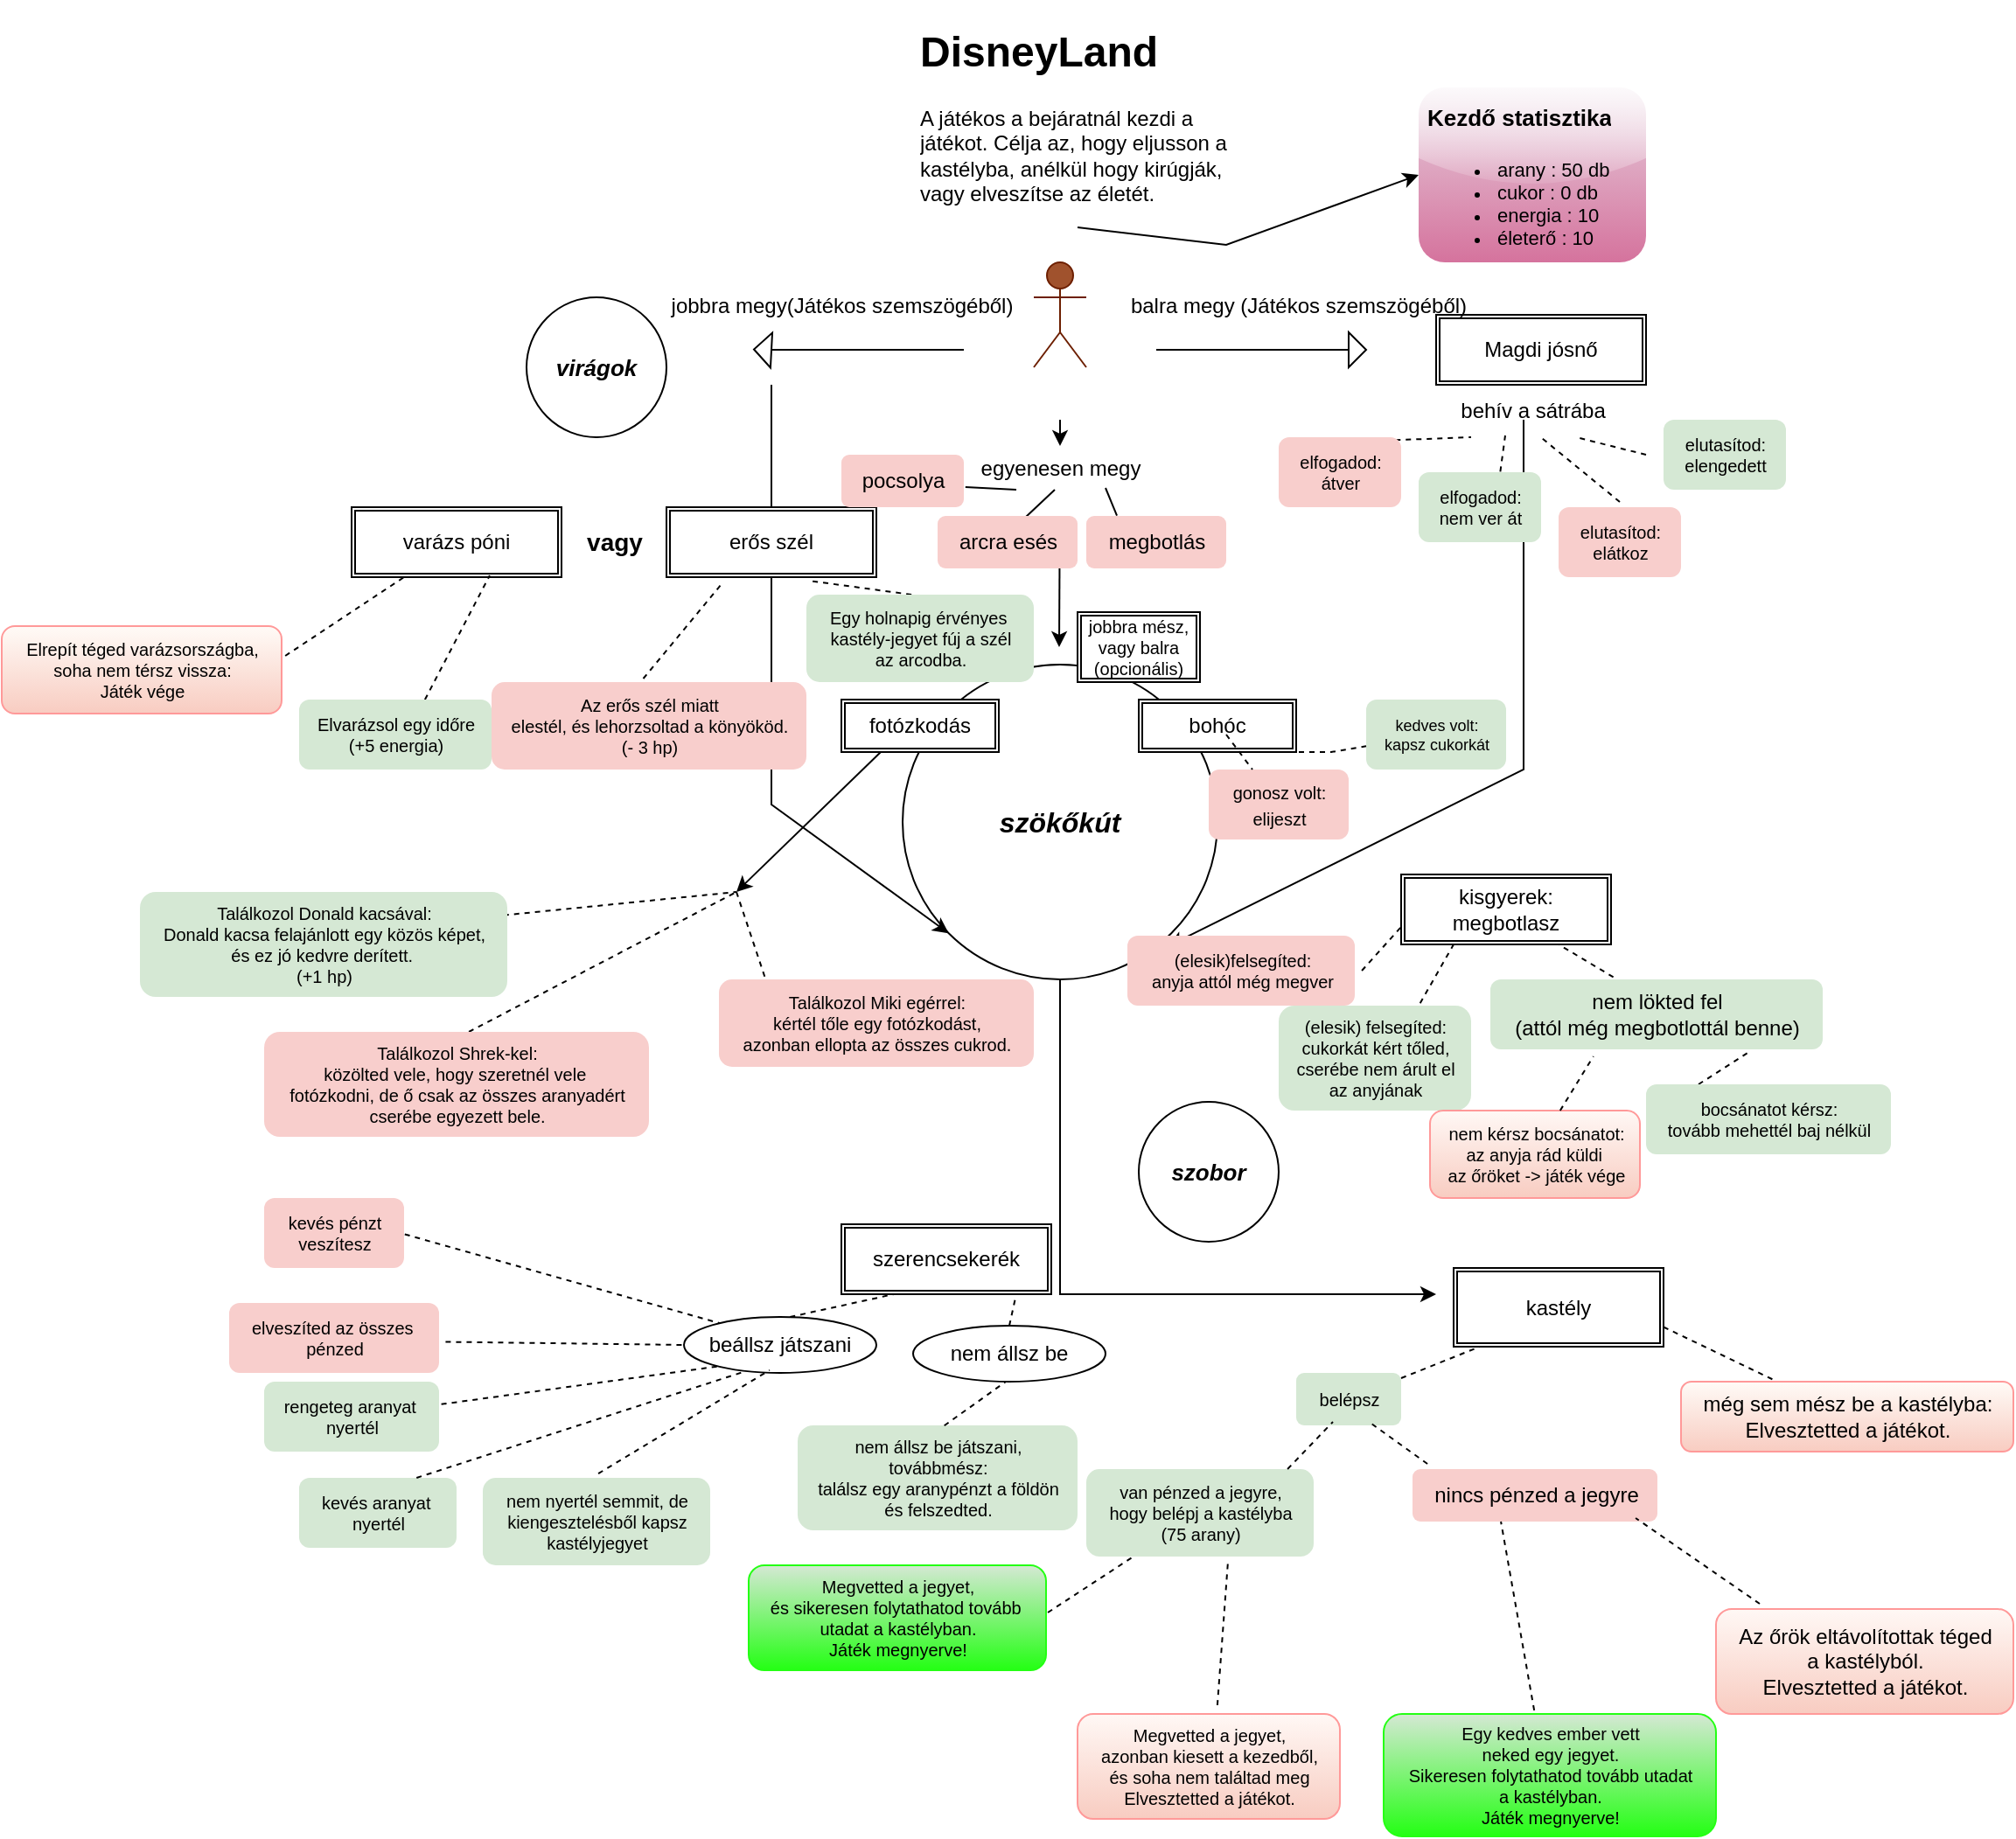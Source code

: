 <mxfile version="22.0.8" type="github">
  <diagram name="1 oldal" id="SZkVGr4VHI8cuYks12D8">
    <mxGraphModel dx="2049" dy="1114" grid="1" gridSize="10" guides="1" tooltips="1" connect="1" arrows="1" fold="1" page="1" pageScale="1" pageWidth="827" pageHeight="1169" math="0" shadow="0">
      <root>
        <mxCell id="0" />
        <mxCell id="1" parent="0" />
        <mxCell id="VQEg4Eyufkacg4ii3oWg-2" value="&lt;div&gt;&lt;i&gt;&lt;b&gt;kezdőpont&lt;/b&gt;&lt;/i&gt;&lt;/div&gt;&lt;div&gt;&lt;i&gt;&lt;b&gt;&lt;br&gt;&lt;/b&gt;&lt;/i&gt;&lt;/div&gt;" style="shape=umlActor;verticalLabelPosition=bottom;verticalAlign=top;html=1;outlineConnect=0;fillColor=#a0522d;strokeColor=#6D1F00;fontColor=#ffffff;" parent="1" vertex="1">
          <mxGeometry x="820" y="160" width="30" height="60" as="geometry" />
        </mxCell>
        <mxCell id="VQEg4Eyufkacg4ii3oWg-5" value="" style="endArrow=none;html=1;rounded=0;" parent="1" source="VQEg4Eyufkacg4ii3oWg-10" edge="1">
          <mxGeometry width="50" height="50" relative="1" as="geometry">
            <mxPoint x="890" y="210" as="sourcePoint" />
            <mxPoint x="1000" y="210" as="targetPoint" />
          </mxGeometry>
        </mxCell>
        <mxCell id="VQEg4Eyufkacg4ii3oWg-6" value="" style="endArrow=none;html=1;rounded=0;" parent="1" source="VQEg4Eyufkacg4ii3oWg-8" edge="1">
          <mxGeometry width="50" height="50" relative="1" as="geometry">
            <mxPoint x="670" y="210" as="sourcePoint" />
            <mxPoint x="780" y="210" as="targetPoint" />
          </mxGeometry>
        </mxCell>
        <mxCell id="VQEg4Eyufkacg4ii3oWg-9" value="" style="endArrow=none;html=1;rounded=0;" parent="1" target="VQEg4Eyufkacg4ii3oWg-8" edge="1">
          <mxGeometry width="50" height="50" relative="1" as="geometry">
            <mxPoint x="670" y="210" as="sourcePoint" />
            <mxPoint x="780" y="210" as="targetPoint" />
          </mxGeometry>
        </mxCell>
        <mxCell id="VQEg4Eyufkacg4ii3oWg-8" value="" style="triangle;whiteSpace=wrap;html=1;rotation=-177;" parent="1" vertex="1">
          <mxGeometry x="660" y="200" width="10" height="20" as="geometry" />
        </mxCell>
        <mxCell id="VQEg4Eyufkacg4ii3oWg-11" value="" style="endArrow=none;html=1;rounded=0;" parent="1" target="VQEg4Eyufkacg4ii3oWg-10" edge="1">
          <mxGeometry width="50" height="50" relative="1" as="geometry">
            <mxPoint x="890" y="210" as="sourcePoint" />
            <mxPoint x="1000" y="210" as="targetPoint" />
          </mxGeometry>
        </mxCell>
        <mxCell id="VQEg4Eyufkacg4ii3oWg-10" value="" style="triangle;whiteSpace=wrap;html=1;rotation=-180;direction=west;" parent="1" vertex="1">
          <mxGeometry x="1000" y="200" width="10" height="20" as="geometry" />
        </mxCell>
        <mxCell id="VQEg4Eyufkacg4ii3oWg-12" value="" style="endArrow=classic;html=1;rounded=0;" parent="1" source="VQEg4Eyufkacg4ii3oWg-38" edge="1">
          <mxGeometry width="50" height="50" relative="1" as="geometry">
            <mxPoint x="835" y="250" as="sourcePoint" />
            <mxPoint x="834.5" y="380" as="targetPoint" />
          </mxGeometry>
        </mxCell>
        <mxCell id="VQEg4Eyufkacg4ii3oWg-13" value="&lt;b&gt;&lt;i&gt;&lt;font style=&quot;font-size: 16px;&quot;&gt;szökőkút&lt;/font&gt;&lt;/i&gt;&lt;/b&gt;" style="ellipse;whiteSpace=wrap;html=1;aspect=fixed;" parent="1" vertex="1">
          <mxGeometry x="745" y="390" width="180" height="180" as="geometry" />
        </mxCell>
        <mxCell id="VQEg4Eyufkacg4ii3oWg-16" value="Magdi jósnő" style="shape=ext;double=1;rounded=0;whiteSpace=wrap;html=1;" parent="1" vertex="1">
          <mxGeometry x="1050" y="190" width="120" height="40" as="geometry" />
        </mxCell>
        <mxCell id="VQEg4Eyufkacg4ii3oWg-18" value="" style="endArrow=classic;html=1;rounded=0;fontSize=30;entryX=0;entryY=1;entryDx=0;entryDy=0;" parent="1" target="VQEg4Eyufkacg4ii3oWg-13" edge="1">
          <mxGeometry width="50" height="50" relative="1" as="geometry">
            <mxPoint x="670" y="230" as="sourcePoint" />
            <mxPoint x="660" y="450" as="targetPoint" />
            <Array as="points">
              <mxPoint x="670" y="470" />
            </Array>
          </mxGeometry>
        </mxCell>
        <mxCell id="VQEg4Eyufkacg4ii3oWg-20" value="" style="endArrow=classic;html=1;rounded=0;entryX=0.844;entryY=0.894;entryDx=0;entryDy=0;entryPerimeter=0;" parent="1" target="VQEg4Eyufkacg4ii3oWg-13" edge="1">
          <mxGeometry width="50" height="50" relative="1" as="geometry">
            <mxPoint x="1100" y="250" as="sourcePoint" />
            <mxPoint x="870" y="420" as="targetPoint" />
            <Array as="points">
              <mxPoint x="1100" y="450" />
            </Array>
          </mxGeometry>
        </mxCell>
        <mxCell id="VQEg4Eyufkacg4ii3oWg-22" value="" style="endArrow=classic;html=1;rounded=0;exitX=0.5;exitY=1;exitDx=0;exitDy=0;" parent="1" source="VQEg4Eyufkacg4ii3oWg-13" edge="1">
          <mxGeometry width="50" height="50" relative="1" as="geometry">
            <mxPoint x="820" y="470" as="sourcePoint" />
            <mxPoint x="1050" y="750" as="targetPoint" />
            <Array as="points">
              <mxPoint x="835" y="750" />
            </Array>
          </mxGeometry>
        </mxCell>
        <mxCell id="VQEg4Eyufkacg4ii3oWg-23" value="szerencsekerék" style="shape=ext;double=1;rounded=0;whiteSpace=wrap;html=1;" parent="1" vertex="1">
          <mxGeometry x="710" y="710" width="120" height="40" as="geometry" />
        </mxCell>
        <mxCell id="VQEg4Eyufkacg4ii3oWg-27" value="kastély" style="shape=ext;double=1;rounded=0;whiteSpace=wrap;html=1;" parent="1" vertex="1">
          <mxGeometry x="1060" y="735" width="120" height="45" as="geometry" />
        </mxCell>
        <mxCell id="VQEg4Eyufkacg4ii3oWg-29" value="fotózkodás" style="shape=ext;double=1;rounded=0;whiteSpace=wrap;html=1;" parent="1" vertex="1">
          <mxGeometry x="710" y="410" width="90" height="30" as="geometry" />
        </mxCell>
        <mxCell id="VQEg4Eyufkacg4ii3oWg-30" value="bohóc" style="shape=ext;double=1;rounded=0;whiteSpace=wrap;html=1;" parent="1" vertex="1">
          <mxGeometry x="880" y="410" width="90" height="30" as="geometry" />
        </mxCell>
        <mxCell id="VQEg4Eyufkacg4ii3oWg-32" value="kisgyerek:&lt;br&gt;megbotlasz" style="shape=ext;double=1;rounded=0;whiteSpace=wrap;html=1;" parent="1" vertex="1">
          <mxGeometry x="1030" y="510" width="120" height="40" as="geometry" />
        </mxCell>
        <mxCell id="VQEg4Eyufkacg4ii3oWg-33" value="&lt;b&gt;&lt;i&gt;&lt;font style=&quot;font-size: 13px;&quot;&gt;szobor&lt;/font&gt;&lt;/i&gt;&lt;/b&gt;" style="ellipse;whiteSpace=wrap;html=1;aspect=fixed;" parent="1" vertex="1">
          <mxGeometry x="880" y="640" width="80" height="80" as="geometry" />
        </mxCell>
        <mxCell id="VQEg4Eyufkacg4ii3oWg-34" value="varázs póni" style="shape=ext;double=1;rounded=0;whiteSpace=wrap;html=1;" parent="1" vertex="1">
          <mxGeometry x="430" y="300" width="120" height="40" as="geometry" />
        </mxCell>
        <mxCell id="VQEg4Eyufkacg4ii3oWg-35" value="balra megy (Játékos szemszögéből)" style="text;html=1;align=center;verticalAlign=middle;resizable=0;points=[];autosize=1;strokeColor=none;fillColor=none;" parent="1" vertex="1">
          <mxGeometry x="861" y="170" width="220" height="30" as="geometry" />
        </mxCell>
        <mxCell id="VQEg4Eyufkacg4ii3oWg-37" value="jobbra megy(Játékos szemszögéből)" style="text;html=1;align=center;verticalAlign=middle;resizable=0;points=[];autosize=1;strokeColor=none;fillColor=none;" parent="1" vertex="1">
          <mxGeometry x="595" y="170" width="230" height="30" as="geometry" />
        </mxCell>
        <mxCell id="VQEg4Eyufkacg4ii3oWg-39" value="" style="endArrow=classic;html=1;rounded=0;" parent="1" target="VQEg4Eyufkacg4ii3oWg-38" edge="1">
          <mxGeometry width="50" height="50" relative="1" as="geometry">
            <mxPoint x="835" y="250" as="sourcePoint" />
            <mxPoint x="834.5" y="380" as="targetPoint" />
          </mxGeometry>
        </mxCell>
        <mxCell id="VQEg4Eyufkacg4ii3oWg-38" value="&lt;div&gt;egyenesen megy&lt;/div&gt;&lt;div&gt;&lt;br&gt;&lt;/div&gt;" style="text;html=1;align=center;verticalAlign=middle;resizable=0;points=[];autosize=1;strokeColor=none;fillColor=none;" parent="1" vertex="1">
          <mxGeometry x="775" y="265" width="120" height="40" as="geometry" />
        </mxCell>
        <mxCell id="VQEg4Eyufkacg4ii3oWg-40" value="&lt;div&gt;behív a sátrába&lt;/div&gt;" style="text;html=1;align=center;verticalAlign=middle;resizable=0;points=[];autosize=1;strokeColor=none;fillColor=none;" parent="1" vertex="1">
          <mxGeometry x="1050" y="230" width="110" height="30" as="geometry" />
        </mxCell>
        <mxCell id="VQEg4Eyufkacg4ii3oWg-41" value="" style="endArrow=none;dashed=1;html=1;rounded=0;exitX=0.695;exitY=0.058;exitDx=0;exitDy=0;exitPerimeter=0;" parent="1" source="VQEg4Eyufkacg4ii3oWg-45" edge="1">
          <mxGeometry width="50" height="50" relative="1" as="geometry">
            <mxPoint x="1050" y="280" as="sourcePoint" />
            <mxPoint x="1070" y="260" as="targetPoint" />
          </mxGeometry>
        </mxCell>
        <mxCell id="VQEg4Eyufkacg4ii3oWg-42" value="" style="endArrow=none;dashed=1;html=1;rounded=0;entryX=0.658;entryY=1.033;entryDx=0;entryDy=0;entryPerimeter=0;" parent="1" edge="1">
          <mxGeometry width="50" height="50" relative="1" as="geometry">
            <mxPoint x="1170" y="270" as="sourcePoint" />
            <mxPoint x="1130" y="260" as="targetPoint" />
          </mxGeometry>
        </mxCell>
        <mxCell id="VQEg4Eyufkacg4ii3oWg-43" value="" style="endArrow=none;dashed=1;html=1;rounded=0;entryX=0.533;entryY=0.967;entryDx=0;entryDy=0;entryPerimeter=0;exitX=0.5;exitY=-0.075;exitDx=0;exitDy=0;exitPerimeter=0;" parent="1" source="mEzDhjuTcP2UeNapwm7h-10" target="VQEg4Eyufkacg4ii3oWg-40" edge="1">
          <mxGeometry width="50" height="50" relative="1" as="geometry">
            <mxPoint x="1140" y="290" as="sourcePoint" />
            <mxPoint x="1140" y="270" as="targetPoint" />
          </mxGeometry>
        </mxCell>
        <mxCell id="VQEg4Eyufkacg4ii3oWg-44" value="" style="endArrow=none;dashed=1;html=1;rounded=0;entryX=0.533;entryY=0.967;entryDx=0;entryDy=0;entryPerimeter=0;exitX=0.667;exitY=-0.008;exitDx=0;exitDy=0;exitPerimeter=0;" parent="1" source="VQEg4Eyufkacg4ii3oWg-46" edge="1">
          <mxGeometry width="50" height="50" relative="1" as="geometry">
            <mxPoint x="1090.5" y="290" as="sourcePoint" />
            <mxPoint x="1089.5" y="259" as="targetPoint" />
          </mxGeometry>
        </mxCell>
        <mxCell id="VQEg4Eyufkacg4ii3oWg-45" value="&lt;div style=&quot;font-size: 10px;&quot;&gt;elfogadod:&lt;/div&gt;&lt;div style=&quot;font-size: 10px;&quot;&gt;átver&lt;br style=&quot;font-size: 10px;&quot;&gt;&lt;/div&gt;" style="text;html=1;align=center;verticalAlign=middle;resizable=0;points=[];autosize=1;strokeColor=none;fillColor=#f8cecc;fontSize=10;rounded=1;" parent="1" vertex="1">
          <mxGeometry x="960" y="260" width="70" height="40" as="geometry" />
        </mxCell>
        <mxCell id="VQEg4Eyufkacg4ii3oWg-46" value="&lt;div style=&quot;font-size: 10px;&quot;&gt;elfogadod:&lt;/div&gt;&lt;div style=&quot;font-size: 10px;&quot;&gt;nem ver át&lt;br style=&quot;font-size: 10px;&quot;&gt;&lt;/div&gt;" style="text;html=1;align=center;verticalAlign=middle;resizable=0;points=[];autosize=1;strokeColor=none;fillColor=#d5e8d4;fontSize=10;fillStyle=auto;gradientColor=none;rounded=1;glass=0;shadow=0;" parent="1" vertex="1">
          <mxGeometry x="1040" y="280" width="70" height="40" as="geometry" />
        </mxCell>
        <mxCell id="VQEg4Eyufkacg4ii3oWg-49" value="&lt;div style=&quot;font-size: 10px;&quot;&gt;elutasítod:&lt;/div&gt;&lt;div style=&quot;font-size: 10px;&quot;&gt;elengedett&lt;/div&gt;" style="text;html=1;align=center;verticalAlign=middle;resizable=0;points=[];autosize=1;strokeColor=none;fillColor=#d5e8d4;fontSize=10;rounded=1;" parent="1" vertex="1">
          <mxGeometry x="1180" y="250" width="70" height="40" as="geometry" />
        </mxCell>
        <mxCell id="RfejrbbT5hm9Z-tXLrb4-1" value="&lt;font style=&quot;font-size: 10px;&quot;&gt;gonosz volt:&lt;br&gt;elijeszt&lt;/font&gt;" style="text;html=1;align=center;verticalAlign=middle;resizable=0;points=[];autosize=1;strokeColor=none;fillColor=#f8cecc;rounded=1;" parent="1" vertex="1">
          <mxGeometry x="920" y="450" width="80" height="40" as="geometry" />
        </mxCell>
        <mxCell id="RfejrbbT5hm9Z-tXLrb4-3" value="kedves volt:&lt;br style=&quot;font-size: 9px;&quot;&gt;kapsz cukorkát" style="text;html=1;align=center;verticalAlign=middle;resizable=0;points=[];autosize=1;strokeColor=none;fillColor=#d5e8d4;fontSize=9;rounded=1;" parent="1" vertex="1">
          <mxGeometry x="1010" y="410" width="80" height="40" as="geometry" />
        </mxCell>
        <mxCell id="RfejrbbT5hm9Z-tXLrb4-7" value="" style="endArrow=none;dashed=1;html=1;rounded=0;" parent="1" target="RfejrbbT5hm9Z-tXLrb4-1" edge="1">
          <mxGeometry width="50" height="50" relative="1" as="geometry">
            <mxPoint x="930" y="430" as="sourcePoint" />
            <mxPoint x="980" y="380" as="targetPoint" />
          </mxGeometry>
        </mxCell>
        <mxCell id="RfejrbbT5hm9Z-tXLrb4-8" value="" style="endArrow=none;dashed=1;html=1;rounded=0;exitX=0.75;exitY=1;exitDx=0;exitDy=0;" parent="1" source="VQEg4Eyufkacg4ii3oWg-30" target="RfejrbbT5hm9Z-tXLrb4-3" edge="1">
          <mxGeometry width="50" height="50" relative="1" as="geometry">
            <mxPoint x="940" y="440" as="sourcePoint" />
            <mxPoint x="942" y="450" as="targetPoint" />
            <Array as="points">
              <mxPoint x="990" y="440" />
            </Array>
          </mxGeometry>
        </mxCell>
        <mxCell id="RfejrbbT5hm9Z-tXLrb4-10" value="" style="endArrow=none;dashed=1;html=1;rounded=0;exitX=0.735;exitY=-0.023;exitDx=0;exitDy=0;exitPerimeter=0;" parent="1" source="RfejrbbT5hm9Z-tXLrb4-12" edge="1">
          <mxGeometry width="50" height="50" relative="1" as="geometry">
            <mxPoint x="1050" y="570" as="sourcePoint" />
            <mxPoint x="1060" y="550" as="targetPoint" />
          </mxGeometry>
        </mxCell>
        <mxCell id="RfejrbbT5hm9Z-tXLrb4-12" value="&lt;font style=&quot;font-size: 10px;&quot;&gt;(elesik) felsegíted:&lt;br style=&quot;font-size: 10px;&quot;&gt;cukorkát kért tőled,&lt;br style=&quot;font-size: 10px;&quot;&gt;cserébe nem árult el&lt;br style=&quot;font-size: 10px;&quot;&gt;az anyjának&lt;br style=&quot;font-size: 10px;&quot;&gt;&lt;/font&gt;" style="text;html=1;align=center;verticalAlign=middle;resizable=0;points=[];autosize=1;strokeColor=none;fillColor=#d5e8d4;rounded=1;fontSize=10;" parent="1" vertex="1">
          <mxGeometry x="960" y="585" width="110" height="60" as="geometry" />
        </mxCell>
        <mxCell id="ZeIe9nPfyKFeGoANkGUT-1" value="&lt;font style=&quot;font-size: 10px;&quot;&gt;(elesik)felsegíted:&lt;br style=&quot;font-size: 10px;&quot;&gt;anyja attól még megver&lt;/font&gt;" style="text;html=1;align=center;verticalAlign=middle;resizable=0;points=[];autosize=1;strokeColor=none;fillColor=#f8cecc;rounded=1;fontSize=10;" parent="1" vertex="1">
          <mxGeometry x="873.5" y="545" width="130" height="40" as="geometry" />
        </mxCell>
        <mxCell id="ZeIe9nPfyKFeGoANkGUT-3" value="nem lökted fel&lt;br&gt;(attól még megbotlottál benne)" style="text;html=1;align=center;verticalAlign=middle;resizable=0;points=[];autosize=1;strokeColor=none;fillColor=#d5e8d4;rounded=1;" parent="1" vertex="1">
          <mxGeometry x="1081" y="570" width="190" height="40" as="geometry" />
        </mxCell>
        <mxCell id="ZeIe9nPfyKFeGoANkGUT-4" value="" style="endArrow=none;dashed=1;html=1;rounded=0;exitX=0.37;exitY=-0.033;exitDx=0;exitDy=0;exitPerimeter=0;entryX=0.75;entryY=1;entryDx=0;entryDy=0;" parent="1" source="ZeIe9nPfyKFeGoANkGUT-3" target="VQEg4Eyufkacg4ii3oWg-32" edge="1">
          <mxGeometry width="50" height="50" relative="1" as="geometry">
            <mxPoint x="1060" y="580" as="sourcePoint" />
            <mxPoint x="1070" y="560" as="targetPoint" />
          </mxGeometry>
        </mxCell>
        <mxCell id="ZeIe9nPfyKFeGoANkGUT-5" value="" style="endArrow=none;dashed=1;html=1;rounded=0;exitX=1.031;exitY=0.5;exitDx=0;exitDy=0;exitPerimeter=0;entryX=0;entryY=0.75;entryDx=0;entryDy=0;" parent="1" source="ZeIe9nPfyKFeGoANkGUT-1" target="VQEg4Eyufkacg4ii3oWg-32" edge="1">
          <mxGeometry width="50" height="50" relative="1" as="geometry">
            <mxPoint x="1157" y="579" as="sourcePoint" />
            <mxPoint x="1130" y="560" as="targetPoint" />
          </mxGeometry>
        </mxCell>
        <mxCell id="ZeIe9nPfyKFeGoANkGUT-6" value="" style="endArrow=none;dashed=1;html=1;rounded=0;entryX=0.78;entryY=1.033;entryDx=0;entryDy=0;entryPerimeter=0;" parent="1" target="ZeIe9nPfyKFeGoANkGUT-3" edge="1">
          <mxGeometry width="50" height="50" relative="1" as="geometry">
            <mxPoint x="1200" y="630" as="sourcePoint" />
            <mxPoint x="1130" y="560" as="targetPoint" />
          </mxGeometry>
        </mxCell>
        <mxCell id="ZeIe9nPfyKFeGoANkGUT-7" value="bocsánatot kérsz:&lt;br style=&quot;font-size: 10px;&quot;&gt;tovább mehettél baj nélkül" style="text;html=1;align=center;verticalAlign=middle;resizable=0;points=[];autosize=1;strokeColor=none;fillColor=#d5e8d4;fontSize=10;rounded=1;" parent="1" vertex="1">
          <mxGeometry x="1170" y="630" width="140" height="40" as="geometry" />
        </mxCell>
        <mxCell id="ZeIe9nPfyKFeGoANkGUT-9" value="nem kérsz bocsánatot:&lt;br style=&quot;font-size: 10px;&quot;&gt;az anyja rád küldi&amp;nbsp;&lt;br style=&quot;font-size: 10px;&quot;&gt;az őröket -&amp;gt; játék vége" style="text;html=1;align=center;verticalAlign=middle;resizable=0;points=[];autosize=1;strokeColor=#FF9999;fillColor=#F8CCC1;fontSize=10;rounded=1;gradientColor=#FFF8F5;gradientDirection=north;strokeWidth=1;" parent="1" vertex="1">
          <mxGeometry x="1046.5" y="645" width="120" height="50" as="geometry" />
        </mxCell>
        <mxCell id="ZeIe9nPfyKFeGoANkGUT-10" value="" style="endArrow=none;dashed=1;html=1;rounded=0;entryX=0.31;entryY=1.1;entryDx=0;entryDy=0;entryPerimeter=0;exitX=0.62;exitY=0;exitDx=0;exitDy=0;exitPerimeter=0;" parent="1" source="ZeIe9nPfyKFeGoANkGUT-9" target="ZeIe9nPfyKFeGoANkGUT-3" edge="1">
          <mxGeometry width="50" height="50" relative="1" as="geometry">
            <mxPoint x="1210" y="640" as="sourcePoint" />
            <mxPoint x="1198" y="611" as="targetPoint" />
          </mxGeometry>
        </mxCell>
        <mxCell id="mEzDhjuTcP2UeNapwm7h-1" value="kevés pénzt&lt;br&gt;veszítesz" style="text;html=1;align=center;verticalAlign=middle;resizable=0;points=[];autosize=1;strokeColor=none;fillColor=#f8cecc;fontSize=10;rounded=1;" parent="1" vertex="1">
          <mxGeometry x="380" y="695" width="80" height="40" as="geometry" />
        </mxCell>
        <mxCell id="mEzDhjuTcP2UeNapwm7h-2" value="elveszíted az összes&amp;nbsp;&lt;br&gt;pénzed" style="text;html=1;align=center;verticalAlign=middle;resizable=0;points=[];autosize=1;strokeColor=none;fillColor=#f8cecc;fontSize=10;rounded=1;" parent="1" vertex="1">
          <mxGeometry x="360" y="755" width="120" height="40" as="geometry" />
        </mxCell>
        <mxCell id="mEzDhjuTcP2UeNapwm7h-3" value="nem állsz be játszani,&lt;br style=&quot;font-size: 10px;&quot;&gt;továbbmész:&lt;br style=&quot;font-size: 10px;&quot;&gt;találsz egy aranypénzt a földön&lt;br style=&quot;font-size: 10px;&quot;&gt;és felszedted." style="text;html=1;align=center;verticalAlign=middle;resizable=0;points=[];autosize=1;strokeColor=none;fillColor=#d5e8d4;fontSize=10;rounded=1;" parent="1" vertex="1">
          <mxGeometry x="685" y="825" width="160" height="60" as="geometry" />
        </mxCell>
        <mxCell id="mEzDhjuTcP2UeNapwm7h-4" value="" style="endArrow=none;dashed=1;html=1;rounded=0;exitX=1.005;exitY=0.518;exitDx=0;exitDy=0;exitPerimeter=0;entryX=0.186;entryY=0.112;entryDx=0;entryDy=0;entryPerimeter=0;" parent="1" source="mEzDhjuTcP2UeNapwm7h-1" edge="1" target="6HmCGZH6WjF-qbQaToqf-12">
          <mxGeometry width="50" height="50" relative="1" as="geometry">
            <mxPoint x="660" y="782.5" as="sourcePoint" />
            <mxPoint x="710" y="732.5" as="targetPoint" />
          </mxGeometry>
        </mxCell>
        <mxCell id="mEzDhjuTcP2UeNapwm7h-5" value="" style="endArrow=none;dashed=1;html=1;rounded=0;entryX=0;entryY=0.5;entryDx=0;entryDy=0;exitX=1.031;exitY=0.556;exitDx=0;exitDy=0;exitPerimeter=0;" parent="1" source="mEzDhjuTcP2UeNapwm7h-2" edge="1" target="6HmCGZH6WjF-qbQaToqf-12">
          <mxGeometry width="50" height="50" relative="1" as="geometry">
            <mxPoint x="530" y="780" as="sourcePoint" />
            <mxPoint x="663.84" y="797.85" as="targetPoint" />
          </mxGeometry>
        </mxCell>
        <mxCell id="mEzDhjuTcP2UeNapwm7h-6" value="" style="endArrow=none;dashed=1;html=1;rounded=0;exitX=0.5;exitY=0;exitDx=0;exitDy=0;entryX=0.833;entryY=1;entryDx=0;entryDy=0;entryPerimeter=0;" parent="1" source="6HmCGZH6WjF-qbQaToqf-13" edge="1" target="VQEg4Eyufkacg4ii3oWg-23">
          <mxGeometry width="50" height="50" relative="1" as="geometry">
            <mxPoint x="770" y="800" as="sourcePoint" />
            <mxPoint x="720" y="750" as="targetPoint" />
          </mxGeometry>
        </mxCell>
        <mxCell id="mEzDhjuTcP2UeNapwm7h-7" value="belépsz" style="text;html=1;align=center;verticalAlign=middle;resizable=0;points=[];autosize=1;strokeColor=none;fillColor=#d5e8d4;rounded=1;fontSize=10;" parent="1" vertex="1">
          <mxGeometry x="970" y="795" width="60" height="30" as="geometry" />
        </mxCell>
        <mxCell id="mEzDhjuTcP2UeNapwm7h-10" value="elutasítod:&lt;br style=&quot;font-size: 10px;&quot;&gt;elátkoz" style="text;html=1;align=center;verticalAlign=middle;resizable=0;points=[];autosize=1;strokeColor=none;fillColor=#f8cecc;rounded=1;fontSize=10;" parent="1" vertex="1">
          <mxGeometry x="1120" y="300" width="70" height="40" as="geometry" />
        </mxCell>
        <mxCell id="mEzDhjuTcP2UeNapwm7h-11" value="&lt;h1&gt;DisneyLand&lt;/h1&gt;&lt;p&gt;A játékos a bejáratnál kezdi a játékot. Célja az, hogy eljusson a kastélyba, anélkül hogy kirúgják, vagy elveszítse az életét.&lt;/p&gt;" style="text;html=1;strokeColor=none;fillColor=none;spacing=5;spacingTop=-20;whiteSpace=wrap;overflow=hidden;rounded=0;" parent="1" vertex="1">
          <mxGeometry x="750" y="20" width="190" height="120" as="geometry" />
        </mxCell>
        <mxCell id="mEzDhjuTcP2UeNapwm7h-13" value="&lt;h1 style=&quot;text-align: justify;&quot;&gt;&lt;font style=&quot;font-size: 13px;&quot;&gt;Kezdő statisztika&lt;/font&gt;&lt;/h1&gt;&lt;p style=&quot;&quot;&gt;&lt;/p&gt;&lt;ul style=&quot;font-size: 11px;&quot;&gt;&lt;li style=&quot;text-align: justify;&quot;&gt;&lt;span style=&quot;&quot;&gt;arany : 50 db&lt;/span&gt;&lt;/li&gt;&lt;li style=&quot;border-color: var(--border-color);&quot;&gt;cukor : 0 db&lt;/li&gt;&lt;li style=&quot;border-color: var(--border-color);&quot;&gt;energia : 10&lt;/li&gt;&lt;li style=&quot;border-color: var(--border-color);&quot;&gt;életerő : 10&lt;br&gt;&lt;/li&gt;&lt;/ul&gt;&lt;p&gt;&lt;/p&gt;" style="text;html=1;strokeColor=none;fillColor=#e6d0de;spacing=5;spacingTop=-20;whiteSpace=wrap;overflow=hidden;rounded=1;fontSize=10;gradientColor=#d5739d;glass=1;" parent="1" vertex="1">
          <mxGeometry x="1040" y="60" width="130" height="100" as="geometry" />
        </mxCell>
        <mxCell id="mEzDhjuTcP2UeNapwm7h-18" value="" style="endArrow=classic;html=1;rounded=0;entryX=0;entryY=0.5;entryDx=0;entryDy=0;exitX=0.5;exitY=1;exitDx=0;exitDy=0;" parent="1" source="mEzDhjuTcP2UeNapwm7h-11" target="mEzDhjuTcP2UeNapwm7h-13" edge="1">
          <mxGeometry width="50" height="50" relative="1" as="geometry">
            <mxPoint x="760" y="320" as="sourcePoint" />
            <mxPoint x="810" y="270" as="targetPoint" />
            <Array as="points">
              <mxPoint x="930" y="150" />
            </Array>
          </mxGeometry>
        </mxCell>
        <mxCell id="mEzDhjuTcP2UeNapwm7h-19" value="van pénzed a jegyre,&lt;br style=&quot;font-size: 10px;&quot;&gt;hogy belépj a kastélyba&lt;br style=&quot;font-size: 10px;&quot;&gt;(75 arany)&lt;br style=&quot;font-size: 10px;&quot;&gt;" style="text;html=1;align=center;verticalAlign=middle;resizable=0;points=[];autosize=1;strokeColor=none;fillColor=#d5e8d4;rounded=1;fontSize=10;" parent="1" vertex="1">
          <mxGeometry x="850" y="850" width="130" height="50" as="geometry" />
        </mxCell>
        <mxCell id="mEzDhjuTcP2UeNapwm7h-20" value="Megvetted a jegyet,&lt;br style=&quot;font-size: 10px;&quot;&gt;és sikeresen folytathatod tovább&amp;nbsp;&lt;br style=&quot;font-size: 10px;&quot;&gt;utadat a kastélyban.&lt;br style=&quot;font-size: 10px;&quot;&gt;Játék megnyerve!" style="text;html=1;align=center;verticalAlign=middle;resizable=0;points=[];autosize=1;strokeColor=#24FF14;fillColor=#d5e8d4;rounded=1;fontSize=10;gradientColor=#24FF14;" parent="1" vertex="1">
          <mxGeometry x="657" y="905" width="170" height="60" as="geometry" />
        </mxCell>
        <mxCell id="mEzDhjuTcP2UeNapwm7h-21" value="Megvetted a jegyet,&lt;br style=&quot;font-size: 10px;&quot;&gt;azonban kiesett a kezedből,&lt;br style=&quot;font-size: 10px;&quot;&gt;és soha nem találtad meg&lt;br style=&quot;font-size: 10px;&quot;&gt;Elvesztetted a játékot." style="text;html=1;align=center;verticalAlign=middle;resizable=0;points=[];autosize=1;strokeColor=#FF9999;fillColor=#F8CCC1;rounded=1;fontSize=10;gradientColor=#FFF8F5;gradientDirection=north;" parent="1" vertex="1">
          <mxGeometry x="845" y="990" width="150" height="60" as="geometry" />
        </mxCell>
        <mxCell id="mEzDhjuTcP2UeNapwm7h-23" value="nincs pénzed a jegyre" style="text;html=1;align=center;verticalAlign=middle;resizable=0;points=[];autosize=1;strokeColor=none;fillColor=#f8cecc;rounded=1;" parent="1" vertex="1">
          <mxGeometry x="1036.5" y="850" width="140" height="30" as="geometry" />
        </mxCell>
        <mxCell id="mEzDhjuTcP2UeNapwm7h-25" value="Egy kedves ember vett &lt;br&gt;neked egy jegyet.&lt;br style=&quot;font-size: 10px;&quot;&gt;Sikeresen folytathatod tovább utadat&lt;br style=&quot;font-size: 10px;&quot;&gt;a kastélyban.&lt;br style=&quot;font-size: 10px;&quot;&gt;Játék megnyerve!" style="text;html=1;align=center;verticalAlign=middle;resizable=0;points=[];autosize=1;strokeColor=#24FF14;fillColor=#d5e8d4;rounded=1;fontSize=10;gradientColor=#24FF14;" parent="1" vertex="1">
          <mxGeometry x="1020" y="990" width="190" height="70" as="geometry" />
        </mxCell>
        <mxCell id="mEzDhjuTcP2UeNapwm7h-26" value="Az őrök eltávolítottak téged &lt;br&gt;a kastélyból.&lt;br&gt;Elvesztetted a játékot." style="text;html=1;align=center;verticalAlign=middle;resizable=0;points=[];autosize=1;strokeColor=#FF9999;fillColor=#F8CCC1;rounded=1;gradientColor=#FFF8F5;gradientDirection=north;" parent="1" vertex="1">
          <mxGeometry x="1210" y="930" width="170" height="60" as="geometry" />
        </mxCell>
        <mxCell id="mEzDhjuTcP2UeNapwm7h-27" value="" style="endArrow=none;dashed=1;html=1;rounded=0;entryX=0.35;entryY=0.933;entryDx=0;entryDy=0;entryPerimeter=0;exitX=0.885;exitY=0;exitDx=0;exitDy=0;exitPerimeter=0;" parent="1" source="mEzDhjuTcP2UeNapwm7h-19" target="mEzDhjuTcP2UeNapwm7h-7" edge="1">
          <mxGeometry width="50" height="50" relative="1" as="geometry">
            <mxPoint x="940" y="870" as="sourcePoint" />
            <mxPoint x="990" y="820" as="targetPoint" />
          </mxGeometry>
        </mxCell>
        <mxCell id="mEzDhjuTcP2UeNapwm7h-28" value="" style="endArrow=none;dashed=1;html=1;rounded=0;exitX=0.061;exitY=-0.1;exitDx=0;exitDy=0;exitPerimeter=0;entryX=0.717;entryY=0.967;entryDx=0;entryDy=0;entryPerimeter=0;" parent="1" source="mEzDhjuTcP2UeNapwm7h-23" target="mEzDhjuTcP2UeNapwm7h-7" edge="1">
          <mxGeometry width="50" height="50" relative="1" as="geometry">
            <mxPoint x="975" y="875" as="sourcePoint" />
            <mxPoint x="1025" y="825" as="targetPoint" />
          </mxGeometry>
        </mxCell>
        <mxCell id="mEzDhjuTcP2UeNapwm7h-29" value="" style="endArrow=none;dashed=1;html=1;rounded=0;exitX=1.006;exitY=0.45;exitDx=0;exitDy=0;exitPerimeter=0;" parent="1" source="mEzDhjuTcP2UeNapwm7h-20" edge="1">
          <mxGeometry width="50" height="50" relative="1" as="geometry">
            <mxPoint x="827" y="950" as="sourcePoint" />
            <mxPoint x="877" y="900" as="targetPoint" />
          </mxGeometry>
        </mxCell>
        <mxCell id="mEzDhjuTcP2UeNapwm7h-30" value="" style="endArrow=none;dashed=1;html=1;rounded=0;exitX=0.533;exitY=-0.083;exitDx=0;exitDy=0;exitPerimeter=0;entryX=0.623;entryY=1.06;entryDx=0;entryDy=0;entryPerimeter=0;" parent="1" source="mEzDhjuTcP2UeNapwm7h-21" target="mEzDhjuTcP2UeNapwm7h-19" edge="1">
          <mxGeometry width="50" height="50" relative="1" as="geometry">
            <mxPoint x="895" y="950" as="sourcePoint" />
            <mxPoint x="945" y="900" as="targetPoint" />
          </mxGeometry>
        </mxCell>
        <mxCell id="mEzDhjuTcP2UeNapwm7h-31" value="" style="endArrow=none;dashed=1;html=1;rounded=0;entryX=0.361;entryY=1;entryDx=0;entryDy=0;entryPerimeter=0;exitX=0.453;exitY=-0.029;exitDx=0;exitDy=0;exitPerimeter=0;" parent="1" source="mEzDhjuTcP2UeNapwm7h-25" target="mEzDhjuTcP2UeNapwm7h-23" edge="1">
          <mxGeometry width="50" height="50" relative="1" as="geometry">
            <mxPoint x="1046.5" y="930" as="sourcePoint" />
            <mxPoint x="1096.5" y="880" as="targetPoint" />
          </mxGeometry>
        </mxCell>
        <mxCell id="mEzDhjuTcP2UeNapwm7h-32" value="" style="endArrow=none;dashed=1;html=1;rounded=0;entryX=0.911;entryY=0.933;entryDx=0;entryDy=0;entryPerimeter=0;exitX=0.147;exitY=-0.05;exitDx=0;exitDy=0;exitPerimeter=0;" parent="1" source="mEzDhjuTcP2UeNapwm7h-26" target="mEzDhjuTcP2UeNapwm7h-23" edge="1">
          <mxGeometry width="50" height="50" relative="1" as="geometry">
            <mxPoint x="1130" y="930" as="sourcePoint" />
            <mxPoint x="1180" y="880" as="targetPoint" />
          </mxGeometry>
        </mxCell>
        <mxCell id="mEzDhjuTcP2UeNapwm7h-33" value="még sem mész be a kastélyba:&lt;br&gt;Elvesztetted a játékot." style="text;html=1;align=center;verticalAlign=middle;resizable=0;points=[];autosize=1;strokeColor=#FF9999;fillColor=#F8CCC1;gradientColor=#FFFBF7;gradientDirection=north;rounded=1;" parent="1" vertex="1">
          <mxGeometry x="1190" y="800" width="190" height="40" as="geometry" />
        </mxCell>
        <mxCell id="mEzDhjuTcP2UeNapwm7h-34" value="" style="endArrow=none;dashed=1;html=1;rounded=0;exitX=1;exitY=0.1;exitDx=0;exitDy=0;exitPerimeter=0;" parent="1" source="mEzDhjuTcP2UeNapwm7h-7" edge="1">
          <mxGeometry width="50" height="50" relative="1" as="geometry">
            <mxPoint x="1025" y="830" as="sourcePoint" />
            <mxPoint x="1075" y="780" as="targetPoint" />
          </mxGeometry>
        </mxCell>
        <mxCell id="mEzDhjuTcP2UeNapwm7h-35" value="" style="endArrow=none;dashed=1;html=1;rounded=0;exitX=1;exitY=0.75;exitDx=0;exitDy=0;entryX=0.279;entryY=-0.025;entryDx=0;entryDy=0;entryPerimeter=0;" parent="1" source="VQEg4Eyufkacg4ii3oWg-27" target="mEzDhjuTcP2UeNapwm7h-33" edge="1">
          <mxGeometry width="50" height="50" relative="1" as="geometry">
            <mxPoint x="1200" y="780" as="sourcePoint" />
            <mxPoint x="1250" y="730" as="targetPoint" />
          </mxGeometry>
        </mxCell>
        <mxCell id="JmrST0N77hDcvdrlOpVP-1" value="" style="endArrow=classic;html=1;rounded=0;exitX=0.25;exitY=1;exitDx=0;exitDy=0;" parent="1" source="VQEg4Eyufkacg4ii3oWg-29" edge="1">
          <mxGeometry width="50" height="50" relative="1" as="geometry">
            <mxPoint x="710" y="620" as="sourcePoint" />
            <mxPoint x="650" y="520" as="targetPoint" />
          </mxGeometry>
        </mxCell>
        <mxCell id="JmrST0N77hDcvdrlOpVP-2" value="" style="endArrow=none;dashed=1;html=1;rounded=0;exitX=0.99;exitY=0.222;exitDx=0;exitDy=0;exitPerimeter=0;" parent="1" source="JmrST0N77hDcvdrlOpVP-5" edge="1">
          <mxGeometry width="50" height="50" relative="1" as="geometry">
            <mxPoint x="550" y="540" as="sourcePoint" />
            <mxPoint x="650" y="520" as="targetPoint" />
          </mxGeometry>
        </mxCell>
        <mxCell id="JmrST0N77hDcvdrlOpVP-3" value="" style="endArrow=none;dashed=1;html=1;rounded=0;exitX=0.532;exitY=0;exitDx=0;exitDy=0;exitPerimeter=0;" parent="1" source="JmrST0N77hDcvdrlOpVP-6" edge="1">
          <mxGeometry width="50" height="50" relative="1" as="geometry">
            <mxPoint x="650" y="590" as="sourcePoint" />
            <mxPoint x="650" y="520" as="targetPoint" />
          </mxGeometry>
        </mxCell>
        <mxCell id="JmrST0N77hDcvdrlOpVP-4" value="" style="endArrow=none;dashed=1;html=1;rounded=0;entryX=0.147;entryY=-0.014;entryDx=0;entryDy=0;entryPerimeter=0;" parent="1" target="JmrST0N77hDcvdrlOpVP-7" edge="1">
          <mxGeometry width="50" height="50" relative="1" as="geometry">
            <mxPoint x="650" y="520" as="sourcePoint" />
            <mxPoint x="730" y="570" as="targetPoint" />
          </mxGeometry>
        </mxCell>
        <mxCell id="JmrST0N77hDcvdrlOpVP-5" value="Találkozol Donald kacsával:&lt;br&gt;Donald kacsa felajánlott egy közös képet,&lt;br&gt;és ez jó kedvre derített.&amp;nbsp;&lt;br&gt;(+1 hp)" style="text;html=1;align=center;verticalAlign=middle;resizable=0;points=[];autosize=1;strokeColor=none;fillColor=#d5e8d4;fontSize=10;rounded=1;" parent="1" vertex="1">
          <mxGeometry x="309" y="520" width="210" height="60" as="geometry" />
        </mxCell>
        <mxCell id="JmrST0N77hDcvdrlOpVP-6" value="Találkozol Shrek-kel:&lt;br&gt;közölted vele, hogy szeretnél vele&amp;nbsp;&lt;br&gt;fotózkodni, de ő csak az összes aranyadért&lt;br&gt;cserébe egyezett bele." style="text;html=1;align=center;verticalAlign=middle;resizable=0;points=[];autosize=1;strokeColor=none;fillColor=#f8cecc;fontSize=10;rounded=1;" parent="1" vertex="1">
          <mxGeometry x="380" y="600" width="220" height="60" as="geometry" />
        </mxCell>
        <mxCell id="JmrST0N77hDcvdrlOpVP-7" value="Találkozol Miki egérrel:&lt;br style=&quot;font-size: 10px;&quot;&gt;kértél tőle egy fotózkodást,&lt;br style=&quot;font-size: 10px;&quot;&gt;azonban ellopta az összes cukrod." style="text;html=1;align=center;verticalAlign=middle;resizable=0;points=[];autosize=1;strokeColor=none;fillColor=#f8cecc;fontSize=10;rounded=1;" parent="1" vertex="1">
          <mxGeometry x="640" y="570" width="180" height="50" as="geometry" />
        </mxCell>
        <mxCell id="JmrST0N77hDcvdrlOpVP-8" value="&lt;b&gt;&lt;font style=&quot;font-size: 14px;&quot;&gt;vagy&lt;/font&gt;&lt;/b&gt;" style="text;html=1;align=center;verticalAlign=middle;resizable=0;points=[];autosize=1;strokeColor=none;fillColor=none;" parent="1" vertex="1">
          <mxGeometry x="550" y="305" width="60" height="30" as="geometry" />
        </mxCell>
        <mxCell id="JmrST0N77hDcvdrlOpVP-10" value="erős szél" style="shape=ext;double=1;rounded=0;whiteSpace=wrap;html=1;" parent="1" vertex="1">
          <mxGeometry x="610" y="300" width="120" height="40" as="geometry" />
        </mxCell>
        <mxCell id="JmrST0N77hDcvdrlOpVP-13" value="&lt;b&gt;&lt;i&gt;&lt;font style=&quot;font-size: 13px;&quot;&gt;virágok&lt;/font&gt;&lt;/i&gt;&lt;/b&gt;" style="ellipse;whiteSpace=wrap;html=1;aspect=fixed;" parent="1" vertex="1">
          <mxGeometry x="530" y="180" width="80" height="80" as="geometry" />
        </mxCell>
        <mxCell id="JmrST0N77hDcvdrlOpVP-14" value="" style="endArrow=none;dashed=1;html=1;rounded=0;entryX=0.25;entryY=1;entryDx=0;entryDy=0;exitX=1.013;exitY=0.34;exitDx=0;exitDy=0;exitPerimeter=0;" parent="1" source="JmrST0N77hDcvdrlOpVP-15" target="VQEg4Eyufkacg4ii3oWg-34" edge="1">
          <mxGeometry width="50" height="50" relative="1" as="geometry">
            <mxPoint x="470" y="420" as="sourcePoint" />
            <mxPoint x="480" y="390" as="targetPoint" />
          </mxGeometry>
        </mxCell>
        <mxCell id="JmrST0N77hDcvdrlOpVP-15" value="Elrepít téged varázsországba,&lt;br style=&quot;font-size: 10px;&quot;&gt;soha nem térsz vissza:&lt;br style=&quot;font-size: 10px;&quot;&gt;Játék vége" style="text;html=1;align=center;verticalAlign=middle;resizable=0;points=[];autosize=1;strokeColor=#FF9999;fillColor=#F8CCC1;rounded=1;gradientColor=#FFFBF7;gradientDirection=north;fontSize=10;" parent="1" vertex="1">
          <mxGeometry x="230" y="368" width="160" height="50" as="geometry" />
        </mxCell>
        <mxCell id="JmrST0N77hDcvdrlOpVP-16" value="" style="endArrow=none;dashed=1;html=1;rounded=0;entryX=0.658;entryY=0.975;entryDx=0;entryDy=0;entryPerimeter=0;exitX=0.654;exitY=0;exitDx=0;exitDy=0;exitPerimeter=0;" parent="1" source="JmrST0N77hDcvdrlOpVP-17" target="VQEg4Eyufkacg4ii3oWg-34" edge="1">
          <mxGeometry width="50" height="50" relative="1" as="geometry">
            <mxPoint x="570" y="410" as="sourcePoint" />
            <mxPoint x="510" y="395" as="targetPoint" />
          </mxGeometry>
        </mxCell>
        <mxCell id="JmrST0N77hDcvdrlOpVP-17" value="Elvarázsol egy időre&lt;br style=&quot;font-size: 10px;&quot;&gt;(+5 energia)" style="text;html=1;align=center;verticalAlign=middle;resizable=0;points=[];autosize=1;strokeColor=none;fillColor=#d5e8d4;rounded=1;fontSize=10;" parent="1" vertex="1">
          <mxGeometry x="400" y="410" width="110" height="40" as="geometry" />
        </mxCell>
        <mxCell id="JmrST0N77hDcvdrlOpVP-18" value="" style="endArrow=none;dashed=1;html=1;rounded=0;entryX=0.677;entryY=1.05;entryDx=0;entryDy=0;exitX=0.462;exitY=0;exitDx=0;exitDy=0;exitPerimeter=0;entryPerimeter=0;" parent="1" source="JmrST0N77hDcvdrlOpVP-19" target="JmrST0N77hDcvdrlOpVP-10" edge="1">
          <mxGeometry width="50" height="50" relative="1" as="geometry">
            <mxPoint x="710" y="380" as="sourcePoint" />
            <mxPoint x="790" y="480" as="targetPoint" />
          </mxGeometry>
        </mxCell>
        <mxCell id="JmrST0N77hDcvdrlOpVP-19" value="Egy holnapig érvényes&amp;nbsp;&lt;br style=&quot;font-size: 10px;&quot;&gt;kastély-jegyet fúj a szél&lt;br style=&quot;font-size: 10px;&quot;&gt;az arcodba." style="text;html=1;align=center;verticalAlign=middle;resizable=0;points=[];autosize=1;strokeColor=none;fillColor=#d5e8d4;fontSize=10;rounded=1;" parent="1" vertex="1">
          <mxGeometry x="690" y="350" width="130" height="50" as="geometry" />
        </mxCell>
        <mxCell id="JmrST0N77hDcvdrlOpVP-20" value="Az erős szél miatt&lt;br style=&quot;font-size: 10px;&quot;&gt;elestél, és lehorzsoltad a könyököd.&lt;br style=&quot;font-size: 10px;&quot;&gt;(- 3 hp)" style="text;html=1;align=center;verticalAlign=middle;resizable=0;points=[];autosize=1;strokeColor=none;fillColor=#f8cecc;rounded=1;fontSize=10;" parent="1" vertex="1">
          <mxGeometry x="510" y="400" width="180" height="50" as="geometry" />
        </mxCell>
        <mxCell id="JmrST0N77hDcvdrlOpVP-21" value="" style="endArrow=none;dashed=1;html=1;rounded=0;entryX=0.261;entryY=1.104;entryDx=0;entryDy=0;entryPerimeter=0;exitX=0.482;exitY=-0.04;exitDx=0;exitDy=0;exitPerimeter=0;" parent="1" source="JmrST0N77hDcvdrlOpVP-20" target="JmrST0N77hDcvdrlOpVP-10" edge="1">
          <mxGeometry width="50" height="50" relative="1" as="geometry">
            <mxPoint x="800" y="450" as="sourcePoint" />
            <mxPoint x="850" y="400" as="targetPoint" />
          </mxGeometry>
        </mxCell>
        <mxCell id="tyvOHzYTXg94P7KKSL1S-2" value="jobbra mész, vagy balra (opcionális)" style="shape=ext;double=1;rounded=0;whiteSpace=wrap;html=1;fontSize=10;" parent="1" vertex="1">
          <mxGeometry x="845" y="360" width="70" height="40" as="geometry" />
        </mxCell>
        <mxCell id="6HmCGZH6WjF-qbQaToqf-1" value="" style="endArrow=none;html=1;rounded=0;exitX=1.013;exitY=0.615;exitDx=0;exitDy=0;exitPerimeter=0;" edge="1" parent="1" source="6HmCGZH6WjF-qbQaToqf-6">
          <mxGeometry width="50" height="50" relative="1" as="geometry">
            <mxPoint x="790" y="300" as="sourcePoint" />
            <mxPoint x="810" y="290" as="targetPoint" />
          </mxGeometry>
        </mxCell>
        <mxCell id="6HmCGZH6WjF-qbQaToqf-2" value="" style="endArrow=none;html=1;rounded=0;exitX=0.625;exitY=0.032;exitDx=0;exitDy=0;exitPerimeter=0;" edge="1" parent="1" source="6HmCGZH6WjF-qbQaToqf-7">
          <mxGeometry width="50" height="50" relative="1" as="geometry">
            <mxPoint x="825" y="295" as="sourcePoint" />
            <mxPoint x="832.0" y="290.0" as="targetPoint" />
          </mxGeometry>
        </mxCell>
        <mxCell id="6HmCGZH6WjF-qbQaToqf-3" value="" style="endArrow=none;html=1;rounded=0;exitX=0.771;exitY=0.995;exitDx=0;exitDy=0;exitPerimeter=0;" edge="1" parent="1" source="VQEg4Eyufkacg4ii3oWg-38">
          <mxGeometry width="50" height="50" relative="1" as="geometry">
            <mxPoint x="861.71" y="300" as="sourcePoint" />
            <mxPoint x="861.0" y="289.0" as="targetPoint" />
          </mxGeometry>
        </mxCell>
        <mxCell id="6HmCGZH6WjF-qbQaToqf-6" value="pocsolya" style="text;html=1;align=center;verticalAlign=middle;resizable=0;points=[];autosize=1;strokeColor=none;fillColor=#f8cecc;rounded=1;" vertex="1" parent="1">
          <mxGeometry x="710" y="270" width="70" height="30" as="geometry" />
        </mxCell>
        <mxCell id="6HmCGZH6WjF-qbQaToqf-7" value="arcra esés" style="text;html=1;align=center;verticalAlign=middle;resizable=0;points=[];autosize=1;strokeColor=none;fillColor=#f8cecc;rounded=1;" vertex="1" parent="1">
          <mxGeometry x="765" y="305" width="80" height="30" as="geometry" />
        </mxCell>
        <mxCell id="6HmCGZH6WjF-qbQaToqf-8" value="megbotlás" style="text;html=1;align=center;verticalAlign=middle;resizable=0;points=[];autosize=1;strokeColor=none;fillColor=#f8cecc;rounded=1;" vertex="1" parent="1">
          <mxGeometry x="850" y="305" width="80" height="30" as="geometry" />
        </mxCell>
        <mxCell id="6HmCGZH6WjF-qbQaToqf-9" value="" style="endArrow=none;dashed=1;html=1;rounded=0;entryX=0.25;entryY=1;entryDx=0;entryDy=0;exitX=0.445;exitY=0.08;exitDx=0;exitDy=0;exitPerimeter=0;" edge="1" parent="1" source="6HmCGZH6WjF-qbQaToqf-12" target="VQEg4Eyufkacg4ii3oWg-23">
          <mxGeometry width="50" height="50" relative="1" as="geometry">
            <mxPoint x="580" y="850" as="sourcePoint" />
            <mxPoint x="745" y="781" as="targetPoint" />
          </mxGeometry>
        </mxCell>
        <mxCell id="6HmCGZH6WjF-qbQaToqf-12" value="beállsz játszani" style="ellipse;whiteSpace=wrap;html=1;" vertex="1" parent="1">
          <mxGeometry x="620" y="763" width="110" height="32" as="geometry" />
        </mxCell>
        <mxCell id="6HmCGZH6WjF-qbQaToqf-13" value="nem állsz be" style="ellipse;whiteSpace=wrap;html=1;" vertex="1" parent="1">
          <mxGeometry x="751" y="768" width="110" height="32" as="geometry" />
        </mxCell>
        <mxCell id="6HmCGZH6WjF-qbQaToqf-14" value="" style="endArrow=none;dashed=1;html=1;rounded=0;exitX=0.524;exitY=0.002;exitDx=0;exitDy=0;exitPerimeter=0;" edge="1" parent="1" source="mEzDhjuTcP2UeNapwm7h-3">
          <mxGeometry width="50" height="50" relative="1" as="geometry">
            <mxPoint x="800" y="818" as="sourcePoint" />
            <mxPoint x="804" y="800" as="targetPoint" />
          </mxGeometry>
        </mxCell>
        <mxCell id="6HmCGZH6WjF-qbQaToqf-15" value="rengeteg aranyat&amp;nbsp;&lt;br&gt;nyertél" style="text;html=1;align=center;verticalAlign=middle;resizable=0;points=[];autosize=1;strokeColor=none;fillColor=#d5e8d4;fontSize=10;rounded=1;" vertex="1" parent="1">
          <mxGeometry x="380" y="800" width="100" height="40" as="geometry" />
        </mxCell>
        <mxCell id="6HmCGZH6WjF-qbQaToqf-16" value="" style="endArrow=none;dashed=1;html=1;rounded=0;entryX=0.186;entryY=0.879;entryDx=0;entryDy=0;exitX=1.013;exitY=0.323;exitDx=0;exitDy=0;exitPerimeter=0;entryPerimeter=0;" edge="1" parent="1" source="6HmCGZH6WjF-qbQaToqf-15" target="6HmCGZH6WjF-qbQaToqf-12">
          <mxGeometry width="50" height="50" relative="1" as="geometry">
            <mxPoint x="499" y="806" as="sourcePoint" />
            <mxPoint x="630" y="789" as="targetPoint" />
          </mxGeometry>
        </mxCell>
        <mxCell id="6HmCGZH6WjF-qbQaToqf-17" value="kevés aranyat&amp;nbsp;&lt;br&gt;nyertél" style="text;html=1;align=center;verticalAlign=middle;resizable=0;points=[];autosize=1;strokeColor=none;fillColor=#d5e8d4;fontSize=10;rounded=1;" vertex="1" parent="1">
          <mxGeometry x="400" y="855" width="90" height="40" as="geometry" />
        </mxCell>
        <mxCell id="6HmCGZH6WjF-qbQaToqf-18" value="" style="endArrow=none;dashed=1;html=1;rounded=0;entryX=0.305;entryY=0.987;entryDx=0;entryDy=0;exitX=0.746;exitY=0;exitDx=0;exitDy=0;exitPerimeter=0;entryPerimeter=0;" edge="1" parent="1" source="6HmCGZH6WjF-qbQaToqf-17" target="6HmCGZH6WjF-qbQaToqf-12">
          <mxGeometry width="50" height="50" relative="1" as="geometry">
            <mxPoint x="491" y="863" as="sourcePoint" />
            <mxPoint x="650" y="801" as="targetPoint" />
          </mxGeometry>
        </mxCell>
        <mxCell id="6HmCGZH6WjF-qbQaToqf-19" value="nem nyertél semmit, de&lt;br&gt;kiengesztelésből kapsz&lt;br&gt;kastélyjegyet" style="text;html=1;align=center;verticalAlign=middle;resizable=0;points=[];autosize=1;strokeColor=none;fillColor=#d5e8d4;fontSize=10;rounded=1;" vertex="1" parent="1">
          <mxGeometry x="505" y="855" width="130" height="50" as="geometry" />
        </mxCell>
        <mxCell id="6HmCGZH6WjF-qbQaToqf-20" value="" style="endArrow=none;dashed=1;html=1;rounded=0;entryX=0.445;entryY=0.951;entryDx=0;entryDy=0;exitX=0.508;exitY=-0.049;exitDx=0;exitDy=0;exitPerimeter=0;entryPerimeter=0;" edge="1" parent="1" source="6HmCGZH6WjF-qbQaToqf-19" target="6HmCGZH6WjF-qbQaToqf-12">
          <mxGeometry width="50" height="50" relative="1" as="geometry">
            <mxPoint x="512" y="900" as="sourcePoint" />
            <mxPoint x="664" y="805" as="targetPoint" />
          </mxGeometry>
        </mxCell>
      </root>
    </mxGraphModel>
  </diagram>
</mxfile>
